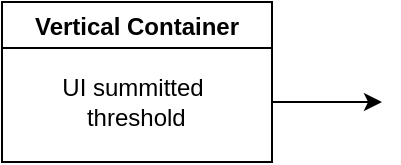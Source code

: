 <mxfile version="15.5.9" type="github">
  <diagram id="7V04dZ2h8zMrP7HicOCg" name="Page-1">
    <mxGraphModel dx="1831" dy="526" grid="1" gridSize="10" guides="1" tooltips="1" connect="1" arrows="1" fold="1" page="1" pageScale="1" pageWidth="850" pageHeight="1100" math="0" shadow="0">
      <root>
        <mxCell id="0" />
        <mxCell id="1" parent="0" />
        <mxCell id="3ithPh0rbJAK5-4rR8ho-3" value="Vertical Container" style="swimlane;" vertex="1" parent="1">
          <mxGeometry x="-840" y="40" width="135" height="80" as="geometry" />
        </mxCell>
        <mxCell id="3ithPh0rbJAK5-4rR8ho-5" value="UI summitted&lt;br&gt;&amp;nbsp;threshold" style="text;html=1;align=center;verticalAlign=middle;resizable=0;points=[];autosize=1;strokeColor=none;fillColor=none;" vertex="1" parent="3ithPh0rbJAK5-4rR8ho-3">
          <mxGeometry x="20" y="35" width="90" height="30" as="geometry" />
        </mxCell>
        <mxCell id="3ithPh0rbJAK5-4rR8ho-7" value="" style="endArrow=classic;html=1;rounded=0;" edge="1" parent="1">
          <mxGeometry width="50" height="50" relative="1" as="geometry">
            <mxPoint x="-705" y="90" as="sourcePoint" />
            <mxPoint x="-650" y="90" as="targetPoint" />
          </mxGeometry>
        </mxCell>
      </root>
    </mxGraphModel>
  </diagram>
</mxfile>
